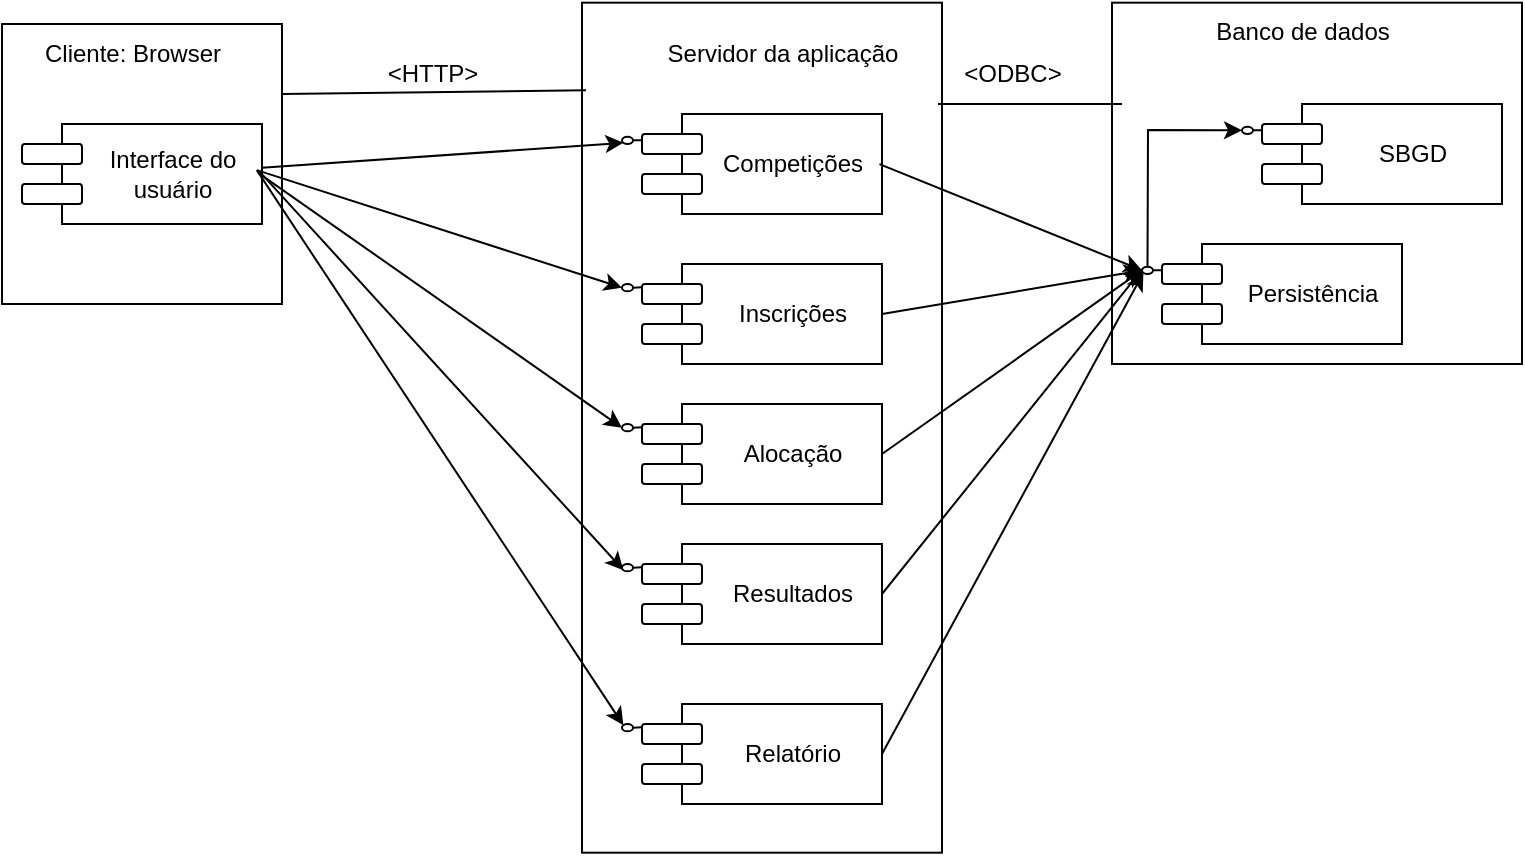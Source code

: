 <mxfile version="24.7.8">
  <diagram name="Page-1" id="KLlwr_kpMgR536ct1kNm">
    <mxGraphModel dx="1354" dy="550" grid="1" gridSize="10" guides="1" tooltips="1" connect="1" arrows="1" fold="1" page="1" pageScale="1" pageWidth="850" pageHeight="1100" math="0" shadow="0">
      <root>
        <mxCell id="0" />
        <mxCell id="1" parent="0" />
        <mxCell id="JoFvKGABeKlZMph5uTe8-81" value="" style="rounded=0;whiteSpace=wrap;html=1;" vertex="1" parent="1">
          <mxGeometry x="635" y="239.34" width="205" height="180.66" as="geometry" />
        </mxCell>
        <mxCell id="JoFvKGABeKlZMph5uTe8-39" value="" style="rounded=0;whiteSpace=wrap;html=1;" vertex="1" parent="1">
          <mxGeometry x="370" y="239.34" width="180" height="425" as="geometry" />
        </mxCell>
        <mxCell id="JoFvKGABeKlZMph5uTe8-1" value="" style="whiteSpace=wrap;html=1;aspect=fixed;" vertex="1" parent="1">
          <mxGeometry x="80" y="250" width="140" height="140" as="geometry" />
        </mxCell>
        <mxCell id="JoFvKGABeKlZMph5uTe8-2" value="Cliente: Browser" style="text;html=1;align=center;verticalAlign=middle;resizable=0;points=[];autosize=1;strokeColor=none;fillColor=none;" vertex="1" parent="1">
          <mxGeometry x="90" y="250" width="110" height="30" as="geometry" />
        </mxCell>
        <mxCell id="JoFvKGABeKlZMph5uTe8-4" value="" style="rounded=0;whiteSpace=wrap;html=1;" vertex="1" parent="1">
          <mxGeometry x="110" y="300" width="100" height="50" as="geometry" />
        </mxCell>
        <mxCell id="JoFvKGABeKlZMph5uTe8-5" value="&lt;div&gt;Interface do&lt;/div&gt;&lt;div&gt;usuário&lt;br&gt;&lt;/div&gt;" style="text;html=1;align=center;verticalAlign=middle;resizable=0;points=[];autosize=1;strokeColor=none;fillColor=none;" vertex="1" parent="1">
          <mxGeometry x="120" y="305" width="90" height="40" as="geometry" />
        </mxCell>
        <mxCell id="JoFvKGABeKlZMph5uTe8-6" value="" style="rounded=1;whiteSpace=wrap;html=1;" vertex="1" parent="1">
          <mxGeometry x="90" y="310" width="30" height="10" as="geometry" />
        </mxCell>
        <mxCell id="JoFvKGABeKlZMph5uTe8-12" value="" style="rounded=1;whiteSpace=wrap;html=1;" vertex="1" parent="1">
          <mxGeometry x="90" y="330" width="30" height="10" as="geometry" />
        </mxCell>
        <mxCell id="JoFvKGABeKlZMph5uTe8-14" value="" style="endArrow=none;html=1;rounded=0;entryX=0.011;entryY=0.103;entryDx=0;entryDy=0;exitX=1;exitY=0.25;exitDx=0;exitDy=0;entryPerimeter=0;" edge="1" parent="1" source="JoFvKGABeKlZMph5uTe8-1" target="JoFvKGABeKlZMph5uTe8-39">
          <mxGeometry width="50" height="50" relative="1" as="geometry">
            <mxPoint x="220" y="261.592" as="sourcePoint" />
            <mxPoint x="360" y="350" as="targetPoint" />
          </mxGeometry>
        </mxCell>
        <mxCell id="JoFvKGABeKlZMph5uTe8-15" value="&amp;lt;HTTP&amp;gt;" style="text;html=1;align=center;verticalAlign=middle;resizable=0;points=[];autosize=1;strokeColor=none;fillColor=none;" vertex="1" parent="1">
          <mxGeometry x="260" y="260" width="70" height="30" as="geometry" />
        </mxCell>
        <mxCell id="JoFvKGABeKlZMph5uTe8-16" value="Servidor da aplicação" style="text;html=1;align=center;verticalAlign=middle;resizable=0;points=[];autosize=1;strokeColor=none;fillColor=none;" vertex="1" parent="1">
          <mxGeometry x="400" y="250" width="140" height="30" as="geometry" />
        </mxCell>
        <mxCell id="JoFvKGABeKlZMph5uTe8-17" value="" style="rounded=0;whiteSpace=wrap;html=1;" vertex="1" parent="1">
          <mxGeometry x="420" y="295" width="100" height="50" as="geometry" />
        </mxCell>
        <mxCell id="JoFvKGABeKlZMph5uTe8-18" value="Competições" style="text;html=1;align=center;verticalAlign=middle;resizable=0;points=[];autosize=1;strokeColor=none;fillColor=none;" vertex="1" parent="1">
          <mxGeometry x="430" y="305" width="90" height="30" as="geometry" />
        </mxCell>
        <mxCell id="JoFvKGABeKlZMph5uTe8-19" value="" style="rounded=1;whiteSpace=wrap;html=1;" vertex="1" parent="1">
          <mxGeometry x="400" y="305" width="30" height="10" as="geometry" />
        </mxCell>
        <mxCell id="JoFvKGABeKlZMph5uTe8-20" value="" style="rounded=1;whiteSpace=wrap;html=1;" vertex="1" parent="1">
          <mxGeometry x="400" y="325" width="30" height="10" as="geometry" />
        </mxCell>
        <mxCell id="JoFvKGABeKlZMph5uTe8-21" value="" style="rounded=0;whiteSpace=wrap;html=1;" vertex="1" parent="1">
          <mxGeometry x="420" y="370" width="100" height="50" as="geometry" />
        </mxCell>
        <mxCell id="JoFvKGABeKlZMph5uTe8-22" value="Inscrições" style="text;html=1;align=center;verticalAlign=middle;resizable=0;points=[];autosize=1;strokeColor=none;fillColor=none;" vertex="1" parent="1">
          <mxGeometry x="435" y="380" width="80" height="30" as="geometry" />
        </mxCell>
        <mxCell id="JoFvKGABeKlZMph5uTe8-23" value="" style="rounded=1;whiteSpace=wrap;html=1;" vertex="1" parent="1">
          <mxGeometry x="400" y="380" width="30" height="10" as="geometry" />
        </mxCell>
        <mxCell id="JoFvKGABeKlZMph5uTe8-24" value="" style="rounded=1;whiteSpace=wrap;html=1;" vertex="1" parent="1">
          <mxGeometry x="400" y="400" width="30" height="10" as="geometry" />
        </mxCell>
        <mxCell id="JoFvKGABeKlZMph5uTe8-25" value="" style="rounded=0;whiteSpace=wrap;html=1;" vertex="1" parent="1">
          <mxGeometry x="420" y="440" width="100" height="50" as="geometry" />
        </mxCell>
        <mxCell id="JoFvKGABeKlZMph5uTe8-26" value="Alocação" style="text;html=1;align=center;verticalAlign=middle;resizable=0;points=[];autosize=1;strokeColor=none;fillColor=none;" vertex="1" parent="1">
          <mxGeometry x="440" y="450" width="70" height="30" as="geometry" />
        </mxCell>
        <mxCell id="JoFvKGABeKlZMph5uTe8-27" value="" style="rounded=1;whiteSpace=wrap;html=1;" vertex="1" parent="1">
          <mxGeometry x="400" y="450" width="30" height="10" as="geometry" />
        </mxCell>
        <mxCell id="JoFvKGABeKlZMph5uTe8-28" value="" style="rounded=1;whiteSpace=wrap;html=1;" vertex="1" parent="1">
          <mxGeometry x="400" y="470" width="30" height="10" as="geometry" />
        </mxCell>
        <mxCell id="JoFvKGABeKlZMph5uTe8-29" value="" style="rounded=0;whiteSpace=wrap;html=1;" vertex="1" parent="1">
          <mxGeometry x="420" y="510" width="100" height="50" as="geometry" />
        </mxCell>
        <mxCell id="JoFvKGABeKlZMph5uTe8-30" value="Resultados" style="text;html=1;align=center;verticalAlign=middle;resizable=0;points=[];autosize=1;strokeColor=none;fillColor=none;" vertex="1" parent="1">
          <mxGeometry x="435" y="520" width="80" height="30" as="geometry" />
        </mxCell>
        <mxCell id="JoFvKGABeKlZMph5uTe8-31" value="" style="rounded=1;whiteSpace=wrap;html=1;" vertex="1" parent="1">
          <mxGeometry x="400" y="520" width="30" height="10" as="geometry" />
        </mxCell>
        <mxCell id="JoFvKGABeKlZMph5uTe8-32" value="" style="rounded=1;whiteSpace=wrap;html=1;" vertex="1" parent="1">
          <mxGeometry x="400" y="540" width="30" height="10" as="geometry" />
        </mxCell>
        <mxCell id="JoFvKGABeKlZMph5uTe8-33" value="" style="rounded=0;whiteSpace=wrap;html=1;" vertex="1" parent="1">
          <mxGeometry x="420" y="590" width="100" height="50" as="geometry" />
        </mxCell>
        <mxCell id="JoFvKGABeKlZMph5uTe8-34" value="Relatório" style="text;html=1;align=center;verticalAlign=middle;resizable=0;points=[];autosize=1;strokeColor=none;fillColor=none;" vertex="1" parent="1">
          <mxGeometry x="440" y="600" width="70" height="30" as="geometry" />
        </mxCell>
        <mxCell id="JoFvKGABeKlZMph5uTe8-35" value="" style="rounded=1;whiteSpace=wrap;html=1;" vertex="1" parent="1">
          <mxGeometry x="400" y="600" width="30" height="10" as="geometry" />
        </mxCell>
        <mxCell id="JoFvKGABeKlZMph5uTe8-36" value="" style="rounded=1;whiteSpace=wrap;html=1;" vertex="1" parent="1">
          <mxGeometry x="400" y="620" width="30" height="10" as="geometry" />
        </mxCell>
        <mxCell id="JoFvKGABeKlZMph5uTe8-40" value="" style="endArrow=none;html=1;rounded=0;entryX=0.004;entryY=0.309;entryDx=0;entryDy=0;entryPerimeter=0;" edge="1" parent="1" source="JoFvKGABeKlZMph5uTe8-41" target="JoFvKGABeKlZMph5uTe8-19">
          <mxGeometry width="50" height="50" relative="1" as="geometry">
            <mxPoint x="390" y="308" as="sourcePoint" />
            <mxPoint x="510" y="430" as="targetPoint" />
          </mxGeometry>
        </mxCell>
        <mxCell id="JoFvKGABeKlZMph5uTe8-42" value="" style="endArrow=none;html=1;rounded=0;entryX=0.004;entryY=0.309;entryDx=0;entryDy=0;entryPerimeter=0;" edge="1" parent="1" target="JoFvKGABeKlZMph5uTe8-41">
          <mxGeometry width="50" height="50" relative="1" as="geometry">
            <mxPoint x="390" y="308" as="sourcePoint" />
            <mxPoint x="400" y="308" as="targetPoint" />
          </mxGeometry>
        </mxCell>
        <mxCell id="JoFvKGABeKlZMph5uTe8-41" value="" style="ellipse;whiteSpace=wrap;html=1;" vertex="1" parent="1">
          <mxGeometry x="390" y="306.33" width="5.5" height="3.67" as="geometry" />
        </mxCell>
        <mxCell id="JoFvKGABeKlZMph5uTe8-43" value="" style="endArrow=none;html=1;rounded=0;entryX=0.004;entryY=0.309;entryDx=0;entryDy=0;entryPerimeter=0;" edge="1" parent="1" source="JoFvKGABeKlZMph5uTe8-44">
          <mxGeometry width="50" height="50" relative="1" as="geometry">
            <mxPoint x="390" y="381.67" as="sourcePoint" />
            <mxPoint x="400" y="381.67" as="targetPoint" />
          </mxGeometry>
        </mxCell>
        <mxCell id="JoFvKGABeKlZMph5uTe8-44" value="" style="ellipse;whiteSpace=wrap;html=1;" vertex="1" parent="1">
          <mxGeometry x="390" y="380" width="5.5" height="3.67" as="geometry" />
        </mxCell>
        <mxCell id="JoFvKGABeKlZMph5uTe8-45" value="" style="endArrow=none;html=1;rounded=0;entryX=0.004;entryY=0.309;entryDx=0;entryDy=0;entryPerimeter=0;" edge="1" parent="1" source="JoFvKGABeKlZMph5uTe8-46">
          <mxGeometry width="50" height="50" relative="1" as="geometry">
            <mxPoint x="390" y="451.67" as="sourcePoint" />
            <mxPoint x="400" y="451.67" as="targetPoint" />
          </mxGeometry>
        </mxCell>
        <mxCell id="JoFvKGABeKlZMph5uTe8-46" value="" style="ellipse;whiteSpace=wrap;html=1;" vertex="1" parent="1">
          <mxGeometry x="390" y="450" width="5.5" height="3.67" as="geometry" />
        </mxCell>
        <mxCell id="JoFvKGABeKlZMph5uTe8-47" value="" style="endArrow=none;html=1;rounded=0;entryX=0.004;entryY=0.309;entryDx=0;entryDy=0;entryPerimeter=0;" edge="1" parent="1" source="JoFvKGABeKlZMph5uTe8-48">
          <mxGeometry width="50" height="50" relative="1" as="geometry">
            <mxPoint x="390" y="521.67" as="sourcePoint" />
            <mxPoint x="400" y="521.67" as="targetPoint" />
          </mxGeometry>
        </mxCell>
        <mxCell id="JoFvKGABeKlZMph5uTe8-48" value="" style="ellipse;whiteSpace=wrap;html=1;" vertex="1" parent="1">
          <mxGeometry x="390" y="520" width="5.5" height="3.67" as="geometry" />
        </mxCell>
        <mxCell id="JoFvKGABeKlZMph5uTe8-49" value="" style="endArrow=none;html=1;rounded=0;entryX=0.004;entryY=0.309;entryDx=0;entryDy=0;entryPerimeter=0;" edge="1" parent="1" source="JoFvKGABeKlZMph5uTe8-50">
          <mxGeometry width="50" height="50" relative="1" as="geometry">
            <mxPoint x="390" y="601.67" as="sourcePoint" />
            <mxPoint x="400" y="601.67" as="targetPoint" />
          </mxGeometry>
        </mxCell>
        <mxCell id="JoFvKGABeKlZMph5uTe8-50" value="" style="ellipse;whiteSpace=wrap;html=1;" vertex="1" parent="1">
          <mxGeometry x="390" y="600" width="5.5" height="3.67" as="geometry" />
        </mxCell>
        <mxCell id="JoFvKGABeKlZMph5uTe8-53" value="" style="endArrow=classic;html=1;rounded=0;entryX=0;entryY=1;entryDx=0;entryDy=0;" edge="1" parent="1" source="JoFvKGABeKlZMph5uTe8-5" target="JoFvKGABeKlZMph5uTe8-41">
          <mxGeometry width="50" height="50" relative="1" as="geometry">
            <mxPoint x="240" y="375" as="sourcePoint" />
            <mxPoint x="290" y="325" as="targetPoint" />
          </mxGeometry>
        </mxCell>
        <mxCell id="JoFvKGABeKlZMph5uTe8-54" value="" style="endArrow=classic;html=1;rounded=0;entryX=0;entryY=0.5;entryDx=0;entryDy=0;exitX=0.971;exitY=0.452;exitDx=0;exitDy=0;exitPerimeter=0;" edge="1" parent="1" source="JoFvKGABeKlZMph5uTe8-5" target="JoFvKGABeKlZMph5uTe8-44">
          <mxGeometry width="50" height="50" relative="1" as="geometry">
            <mxPoint x="410" y="400" as="sourcePoint" />
            <mxPoint x="460" y="350" as="targetPoint" />
          </mxGeometry>
        </mxCell>
        <mxCell id="JoFvKGABeKlZMph5uTe8-57" value="" style="endArrow=classic;html=1;rounded=0;entryX=0;entryY=0.5;entryDx=0;entryDy=0;exitX=0.979;exitY=0.486;exitDx=0;exitDy=0;exitPerimeter=0;" edge="1" parent="1" source="JoFvKGABeKlZMph5uTe8-5" target="JoFvKGABeKlZMph5uTe8-46">
          <mxGeometry width="50" height="50" relative="1" as="geometry">
            <mxPoint x="270" y="395" as="sourcePoint" />
            <mxPoint x="320" y="345" as="targetPoint" />
          </mxGeometry>
        </mxCell>
        <mxCell id="JoFvKGABeKlZMph5uTe8-58" value="" style="endArrow=classic;html=1;rounded=0;entryX=0;entryY=1;entryDx=0;entryDy=0;exitX=0.979;exitY=0.452;exitDx=0;exitDy=0;exitPerimeter=0;" edge="1" parent="1" source="JoFvKGABeKlZMph5uTe8-5" target="JoFvKGABeKlZMph5uTe8-48">
          <mxGeometry width="50" height="50" relative="1" as="geometry">
            <mxPoint x="410" y="540" as="sourcePoint" />
            <mxPoint x="460" y="490" as="targetPoint" />
          </mxGeometry>
        </mxCell>
        <mxCell id="JoFvKGABeKlZMph5uTe8-59" value="" style="endArrow=classic;html=1;rounded=0;entryX=0;entryY=0;entryDx=0;entryDy=0;exitX=0.971;exitY=0.452;exitDx=0;exitDy=0;exitPerimeter=0;" edge="1" parent="1" source="JoFvKGABeKlZMph5uTe8-5" target="JoFvKGABeKlZMph5uTe8-50">
          <mxGeometry width="50" height="50" relative="1" as="geometry">
            <mxPoint x="300" y="530" as="sourcePoint" />
            <mxPoint x="460" y="490" as="targetPoint" />
          </mxGeometry>
        </mxCell>
        <mxCell id="JoFvKGABeKlZMph5uTe8-61" value="Banco de dados" style="text;html=1;align=center;verticalAlign=middle;resizable=0;points=[];autosize=1;strokeColor=none;fillColor=none;" vertex="1" parent="1">
          <mxGeometry x="675" y="239.34" width="110" height="30" as="geometry" />
        </mxCell>
        <mxCell id="JoFvKGABeKlZMph5uTe8-62" value="" style="rounded=0;whiteSpace=wrap;html=1;" vertex="1" parent="1">
          <mxGeometry x="680" y="360" width="100" height="50" as="geometry" />
        </mxCell>
        <mxCell id="JoFvKGABeKlZMph5uTe8-63" value="Persistência" style="text;html=1;align=center;verticalAlign=middle;resizable=0;points=[];autosize=1;strokeColor=none;fillColor=none;" vertex="1" parent="1">
          <mxGeometry x="690" y="370" width="90" height="30" as="geometry" />
        </mxCell>
        <mxCell id="JoFvKGABeKlZMph5uTe8-64" value="" style="rounded=1;whiteSpace=wrap;html=1;" vertex="1" parent="1">
          <mxGeometry x="660" y="370" width="30" height="10" as="geometry" />
        </mxCell>
        <mxCell id="JoFvKGABeKlZMph5uTe8-65" value="" style="rounded=1;whiteSpace=wrap;html=1;" vertex="1" parent="1">
          <mxGeometry x="660" y="390" width="30" height="10" as="geometry" />
        </mxCell>
        <mxCell id="JoFvKGABeKlZMph5uTe8-66" value="" style="endArrow=none;html=1;rounded=0;entryX=0.004;entryY=0.309;entryDx=0;entryDy=0;entryPerimeter=0;" edge="1" parent="1" source="JoFvKGABeKlZMph5uTe8-67" target="JoFvKGABeKlZMph5uTe8-64">
          <mxGeometry width="50" height="50" relative="1" as="geometry">
            <mxPoint x="650" y="373" as="sourcePoint" />
            <mxPoint x="770" y="495" as="targetPoint" />
          </mxGeometry>
        </mxCell>
        <mxCell id="JoFvKGABeKlZMph5uTe8-67" value="" style="ellipse;whiteSpace=wrap;html=1;" vertex="1" parent="1">
          <mxGeometry x="650" y="371.33" width="5.5" height="3.67" as="geometry" />
        </mxCell>
        <mxCell id="JoFvKGABeKlZMph5uTe8-68" value="" style="rounded=0;whiteSpace=wrap;html=1;" vertex="1" parent="1">
          <mxGeometry x="730" y="290" width="100" height="50" as="geometry" />
        </mxCell>
        <mxCell id="JoFvKGABeKlZMph5uTe8-69" value="SBGD" style="text;html=1;align=center;verticalAlign=middle;resizable=0;points=[];autosize=1;strokeColor=none;fillColor=none;" vertex="1" parent="1">
          <mxGeometry x="755" y="300" width="60" height="30" as="geometry" />
        </mxCell>
        <mxCell id="JoFvKGABeKlZMph5uTe8-70" value="" style="rounded=1;whiteSpace=wrap;html=1;" vertex="1" parent="1">
          <mxGeometry x="710" y="300" width="30" height="10" as="geometry" />
        </mxCell>
        <mxCell id="JoFvKGABeKlZMph5uTe8-71" value="" style="rounded=1;whiteSpace=wrap;html=1;" vertex="1" parent="1">
          <mxGeometry x="710" y="320" width="30" height="10" as="geometry" />
        </mxCell>
        <mxCell id="JoFvKGABeKlZMph5uTe8-72" value="" style="endArrow=none;html=1;rounded=0;entryX=0.004;entryY=0.309;entryDx=0;entryDy=0;entryPerimeter=0;" edge="1" parent="1" source="JoFvKGABeKlZMph5uTe8-73" target="JoFvKGABeKlZMph5uTe8-70">
          <mxGeometry width="50" height="50" relative="1" as="geometry">
            <mxPoint x="700" y="303" as="sourcePoint" />
            <mxPoint x="820" y="425" as="targetPoint" />
          </mxGeometry>
        </mxCell>
        <mxCell id="JoFvKGABeKlZMph5uTe8-73" value="" style="ellipse;whiteSpace=wrap;html=1;" vertex="1" parent="1">
          <mxGeometry x="700" y="301.33" width="5.5" height="3.67" as="geometry" />
        </mxCell>
        <mxCell id="JoFvKGABeKlZMph5uTe8-74" value="" style="endArrow=classic;html=1;rounded=0;exitX=0.5;exitY=0;exitDx=0;exitDy=0;entryX=0;entryY=0.5;entryDx=0;entryDy=0;" edge="1" parent="1" source="JoFvKGABeKlZMph5uTe8-67" target="JoFvKGABeKlZMph5uTe8-73">
          <mxGeometry width="50" height="50" relative="1" as="geometry">
            <mxPoint x="600" y="350" as="sourcePoint" />
            <mxPoint x="650" y="300" as="targetPoint" />
            <Array as="points">
              <mxPoint x="653" y="303" />
            </Array>
          </mxGeometry>
        </mxCell>
        <mxCell id="JoFvKGABeKlZMph5uTe8-75" value="" style="endArrow=classic;html=1;rounded=0;exitX=1;exitY=0.5;exitDx=0;exitDy=0;entryX=0;entryY=1;entryDx=0;entryDy=0;" edge="1" parent="1" source="JoFvKGABeKlZMph5uTe8-33" target="JoFvKGABeKlZMph5uTe8-67">
          <mxGeometry width="50" height="50" relative="1" as="geometry">
            <mxPoint x="640" y="550" as="sourcePoint" />
            <mxPoint x="690" y="500" as="targetPoint" />
          </mxGeometry>
        </mxCell>
        <mxCell id="JoFvKGABeKlZMph5uTe8-76" value="" style="endArrow=classic;html=1;rounded=0;exitX=1;exitY=0.5;exitDx=0;exitDy=0;entryX=0;entryY=0;entryDx=0;entryDy=0;" edge="1" parent="1" source="JoFvKGABeKlZMph5uTe8-29" target="JoFvKGABeKlZMph5uTe8-67">
          <mxGeometry width="50" height="50" relative="1" as="geometry">
            <mxPoint x="640" y="550" as="sourcePoint" />
            <mxPoint x="690" y="500" as="targetPoint" />
          </mxGeometry>
        </mxCell>
        <mxCell id="JoFvKGABeKlZMph5uTe8-77" value="" style="endArrow=classic;html=1;rounded=0;exitX=1;exitY=0.5;exitDx=0;exitDy=0;entryX=0;entryY=0.5;entryDx=0;entryDy=0;" edge="1" parent="1" source="JoFvKGABeKlZMph5uTe8-25" target="JoFvKGABeKlZMph5uTe8-67">
          <mxGeometry width="50" height="50" relative="1" as="geometry">
            <mxPoint x="640" y="550" as="sourcePoint" />
            <mxPoint x="650" y="380" as="targetPoint" />
          </mxGeometry>
        </mxCell>
        <mxCell id="JoFvKGABeKlZMph5uTe8-78" value="" style="endArrow=classic;html=1;rounded=0;exitX=1;exitY=0.5;exitDx=0;exitDy=0;entryX=0;entryY=0.5;entryDx=0;entryDy=0;" edge="1" parent="1" source="JoFvKGABeKlZMph5uTe8-21" target="JoFvKGABeKlZMph5uTe8-67">
          <mxGeometry width="50" height="50" relative="1" as="geometry">
            <mxPoint x="610" y="420" as="sourcePoint" />
            <mxPoint x="660" y="370" as="targetPoint" />
          </mxGeometry>
        </mxCell>
        <mxCell id="JoFvKGABeKlZMph5uTe8-79" value="" style="endArrow=classic;html=1;rounded=0;exitX=0.986;exitY=0.502;exitDx=0;exitDy=0;exitPerimeter=0;entryX=0;entryY=0.5;entryDx=0;entryDy=0;" edge="1" parent="1" source="JoFvKGABeKlZMph5uTe8-18" target="JoFvKGABeKlZMph5uTe8-67">
          <mxGeometry width="50" height="50" relative="1" as="geometry">
            <mxPoint x="540" y="350" as="sourcePoint" />
            <mxPoint x="590" y="300" as="targetPoint" />
          </mxGeometry>
        </mxCell>
        <mxCell id="JoFvKGABeKlZMph5uTe8-83" value="" style="endArrow=none;html=1;rounded=0;exitX=1;exitY=0.25;exitDx=0;exitDy=0;" edge="1" parent="1">
          <mxGeometry width="50" height="50" relative="1" as="geometry">
            <mxPoint x="548" y="290" as="sourcePoint" />
            <mxPoint x="640" y="290" as="targetPoint" />
          </mxGeometry>
        </mxCell>
        <mxCell id="JoFvKGABeKlZMph5uTe8-84" value="&amp;lt;ODBC&amp;gt;" style="text;html=1;align=center;verticalAlign=middle;resizable=0;points=[];autosize=1;strokeColor=none;fillColor=none;" vertex="1" parent="1">
          <mxGeometry x="550" y="260" width="70" height="30" as="geometry" />
        </mxCell>
      </root>
    </mxGraphModel>
  </diagram>
</mxfile>
